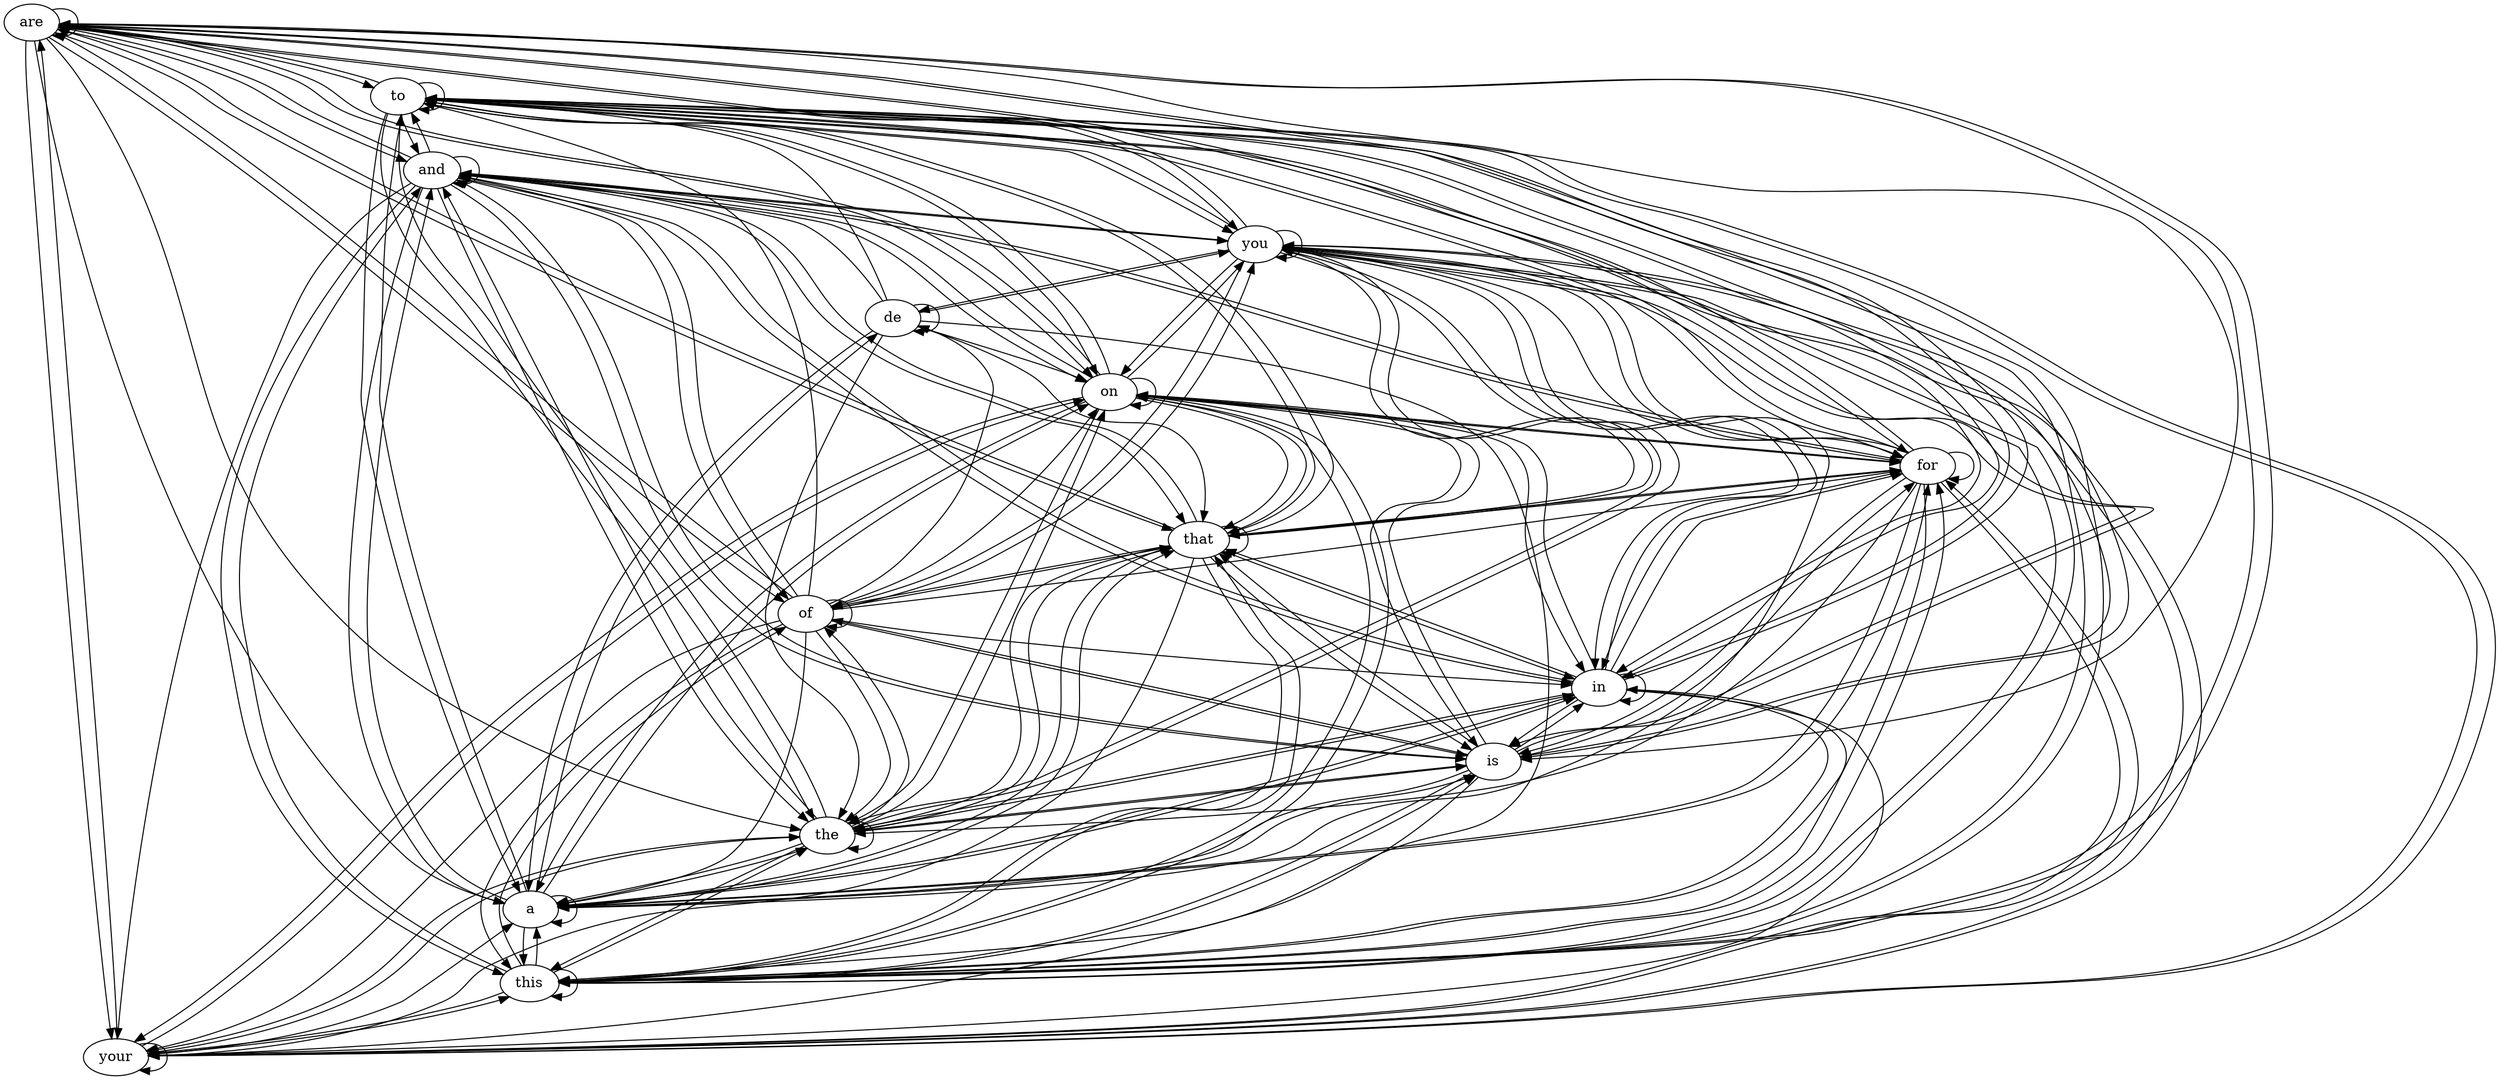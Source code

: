 strict digraph {


	"are" [ label="are",  weight=0 ];

	"are" -> "to" [  weight=0 ];

	"are" -> "are" [  weight=0 ];

	"are" -> "this" [  weight=0 ];

	"are" -> "your" [  weight=0 ];

	"are" -> "a" [  weight=0 ];

	"are" -> "the" [  weight=0 ];

	"are" -> "is" [  weight=0 ];

	"are" -> "in" [  weight=0 ];

	"are" -> "that" [  weight=0 ];

	"are" -> "of" [  weight=0 ];

	"are" -> "for" [  weight=0 ];

	"are" -> "on" [  weight=0 ];

	"are" -> "you" [  weight=0 ];

	"are" -> "and" [  weight=0 ];

	"you" [ label="you",  weight=0 ];

	"you" -> "that" [  weight=0 ];

	"you" -> "are" [  weight=0 ];

	"you" -> "you" [  weight=0 ];

	"you" -> "on" [  weight=0 ];

	"you" -> "and" [  weight=0 ];

	"you" -> "of" [  weight=0 ];

	"you" -> "your" [  weight=0 ];

	"you" -> "the" [  weight=0 ];

	"you" -> "a" [  weight=0 ];

	"you" -> "de" [  weight=0 ];

	"you" -> "to" [  weight=0 ];

	"you" -> "in" [  weight=0 ];

	"you" -> "is" [  weight=0 ];

	"you" -> "for" [  weight=0 ];

	"you" -> "this" [  weight=0 ];

	"to" [ label="to",  weight=0 ];

	"to" -> "on" [  weight=0 ];

	"to" -> "your" [  weight=0 ];

	"to" -> "for" [  weight=0 ];

	"to" -> "is" [  weight=0 ];

	"to" -> "you" [  weight=0 ];

	"to" -> "that" [  weight=0 ];

	"to" -> "are" [  weight=0 ];

	"to" -> "to" [  weight=0 ];

	"to" -> "and" [  weight=0 ];

	"to" -> "a" [  weight=0 ];

	"to" -> "this" [  weight=0 ];

	"to" -> "the" [  weight=0 ];

	"to" -> "in" [  weight=0 ];

	"and" [ label="and",  weight=0 ];

	"and" -> "your" [  weight=0 ];

	"and" -> "you" [  weight=0 ];

	"and" -> "the" [  weight=0 ];

	"and" -> "of" [  weight=0 ];

	"and" -> "to" [  weight=0 ];

	"and" -> "and" [  weight=0 ];

	"and" -> "are" [  weight=0 ];

	"and" -> "a" [  weight=0 ];

	"and" -> "is" [  weight=0 ];

	"and" -> "on" [  weight=0 ];

	"and" -> "this" [  weight=0 ];

	"and" -> "for" [  weight=0 ];

	"and" -> "that" [  weight=0 ];

	"and" -> "in" [  weight=0 ];

	"that" [ label="that",  weight=0 ];

	"that" -> "your" [  weight=0 ];

	"that" -> "the" [  weight=0 ];

	"that" -> "for" [  weight=0 ];

	"that" -> "in" [  weight=0 ];

	"that" -> "you" [  weight=0 ];

	"that" -> "to" [  weight=0 ];

	"that" -> "this" [  weight=0 ];

	"that" -> "of" [  weight=0 ];

	"that" -> "and" [  weight=0 ];

	"that" -> "on" [  weight=0 ];

	"that" -> "a" [  weight=0 ];

	"that" -> "are" [  weight=0 ];

	"that" -> "is" [  weight=0 ];

	"that" -> "that" [  weight=0 ];

	"in" [ label="in",  weight=0 ];

	"in" -> "for" [  weight=0 ];

	"in" -> "on" [  weight=0 ];

	"in" -> "you" [  weight=0 ];

	"in" -> "the" [  weight=0 ];

	"in" -> "your" [  weight=0 ];

	"in" -> "to" [  weight=0 ];

	"in" -> "this" [  weight=0 ];

	"in" -> "is" [  weight=0 ];

	"in" -> "in" [  weight=0 ];

	"in" -> "are" [  weight=0 ];

	"in" -> "and" [  weight=0 ];

	"in" -> "a" [  weight=0 ];

	"in" -> "that" [  weight=0 ];

	"for" [ label="for",  weight=0 ];

	"for" -> "in" [  weight=0 ];

	"for" -> "your" [  weight=0 ];

	"for" -> "are" [  weight=0 ];

	"for" -> "you" [  weight=0 ];

	"for" -> "for" [  weight=0 ];

	"for" -> "and" [  weight=0 ];

	"for" -> "to" [  weight=0 ];

	"for" -> "that" [  weight=0 ];

	"for" -> "the" [  weight=0 ];

	"for" -> "this" [  weight=0 ];

	"for" -> "a" [  weight=0 ];

	"for" -> "is" [  weight=0 ];

	"for" -> "on" [  weight=0 ];

	"a" [ label="a",  weight=0 ];

	"a" -> "the" [  weight=0 ];

	"a" -> "to" [  weight=0 ];

	"a" -> "that" [  weight=0 ];

	"a" -> "a" [  weight=0 ];

	"a" -> "this" [  weight=0 ];

	"a" -> "on" [  weight=0 ];

	"a" -> "in" [  weight=0 ];

	"a" -> "and" [  weight=0 ];

	"a" -> "is" [  weight=0 ];

	"a" -> "for" [  weight=0 ];

	"a" -> "de" [  weight=0 ];

	"the" [ label="the",  weight=0 ];

	"the" -> "in" [  weight=0 ];

	"the" -> "a" [  weight=0 ];

	"the" -> "the" [  weight=0 ];

	"the" -> "and" [  weight=0 ];

	"the" -> "is" [  weight=0 ];

	"the" -> "that" [  weight=0 ];

	"the" -> "this" [  weight=0 ];

	"the" -> "your" [  weight=0 ];

	"the" -> "on" [  weight=0 ];

	"the" -> "of" [  weight=0 ];

	"the" -> "you" [  weight=0 ];

	"the" -> "to" [  weight=0 ];

	"de" [ label="de",  weight=0 ];

	"de" -> "this" [  weight=0 ];

	"de" -> "on" [  weight=0 ];

	"de" -> "the" [  weight=0 ];

	"de" -> "de" [  weight=0 ];

	"de" -> "you" [  weight=0 ];

	"de" -> "a" [  weight=0 ];

	"de" -> "that" [  weight=0 ];

	"de" -> "and" [  weight=0 ];

	"de" -> "to" [  weight=0 ];

	"this" [ label="this",  weight=0 ];

	"this" -> "is" [  weight=0 ];

	"this" -> "this" [  weight=0 ];

	"this" -> "that" [  weight=0 ];

	"this" -> "the" [  weight=0 ];

	"this" -> "to" [  weight=0 ];

	"this" -> "are" [  weight=0 ];

	"this" -> "of" [  weight=0 ];

	"this" -> "and" [  weight=0 ];

	"this" -> "for" [  weight=0 ];

	"this" -> "you" [  weight=0 ];

	"this" -> "a" [  weight=0 ];

	"this" -> "in" [  weight=0 ];

	"this" -> "your" [  weight=0 ];

	"this" -> "on" [  weight=0 ];

	"is" [ label="is",  weight=0 ];

	"is" -> "your" [  weight=0 ];

	"is" -> "the" [  weight=0 ];

	"is" -> "and" [  weight=0 ];

	"is" -> "on" [  weight=0 ];

	"is" -> "a" [  weight=0 ];

	"is" -> "to" [  weight=0 ];

	"is" -> "of" [  weight=0 ];

	"is" -> "this" [  weight=0 ];

	"is" -> "for" [  weight=0 ];

	"is" -> "you" [  weight=0 ];

	"is" -> "that" [  weight=0 ];

	"is" -> "in" [  weight=0 ];

	"your" [ label="your",  weight=0 ];

	"your" -> "for" [  weight=0 ];

	"your" -> "are" [  weight=0 ];

	"your" -> "this" [  weight=0 ];

	"your" -> "to" [  weight=0 ];

	"your" -> "on" [  weight=0 ];

	"your" -> "the" [  weight=0 ];

	"your" -> "a" [  weight=0 ];

	"your" -> "your" [  weight=0 ];

	"your" -> "you" [  weight=0 ];

	"of" [ label="of",  weight=0 ];

	"of" -> "this" [  weight=0 ];

	"of" -> "is" [  weight=0 ];

	"of" -> "de" [  weight=0 ];

	"of" -> "in" [  weight=0 ];

	"of" -> "for" [  weight=0 ];

	"of" -> "of" [  weight=0 ];

	"of" -> "and" [  weight=0 ];

	"of" -> "to" [  weight=0 ];

	"of" -> "a" [  weight=0 ];

	"of" -> "are" [  weight=0 ];

	"of" -> "on" [  weight=0 ];

	"of" -> "the" [  weight=0 ];

	"of" -> "that" [  weight=0 ];

	"of" -> "your" [  weight=0 ];

	"of" -> "you" [  weight=0 ];

	"on" [ label="on",  weight=0 ];

	"on" -> "to" [  weight=0 ];

	"on" -> "this" [  weight=0 ];

	"on" -> "you" [  weight=0 ];

	"on" -> "is" [  weight=0 ];

	"on" -> "in" [  weight=0 ];

	"on" -> "on" [  weight=0 ];

	"on" -> "your" [  weight=0 ];

	"on" -> "for" [  weight=0 ];

	"on" -> "and" [  weight=0 ];

	"on" -> "that" [  weight=0 ];

	"on" -> "a" [  weight=0 ];

	"on" -> "the" [  weight=0 ];

	"on" -> "are" [  weight=0 ];

}
